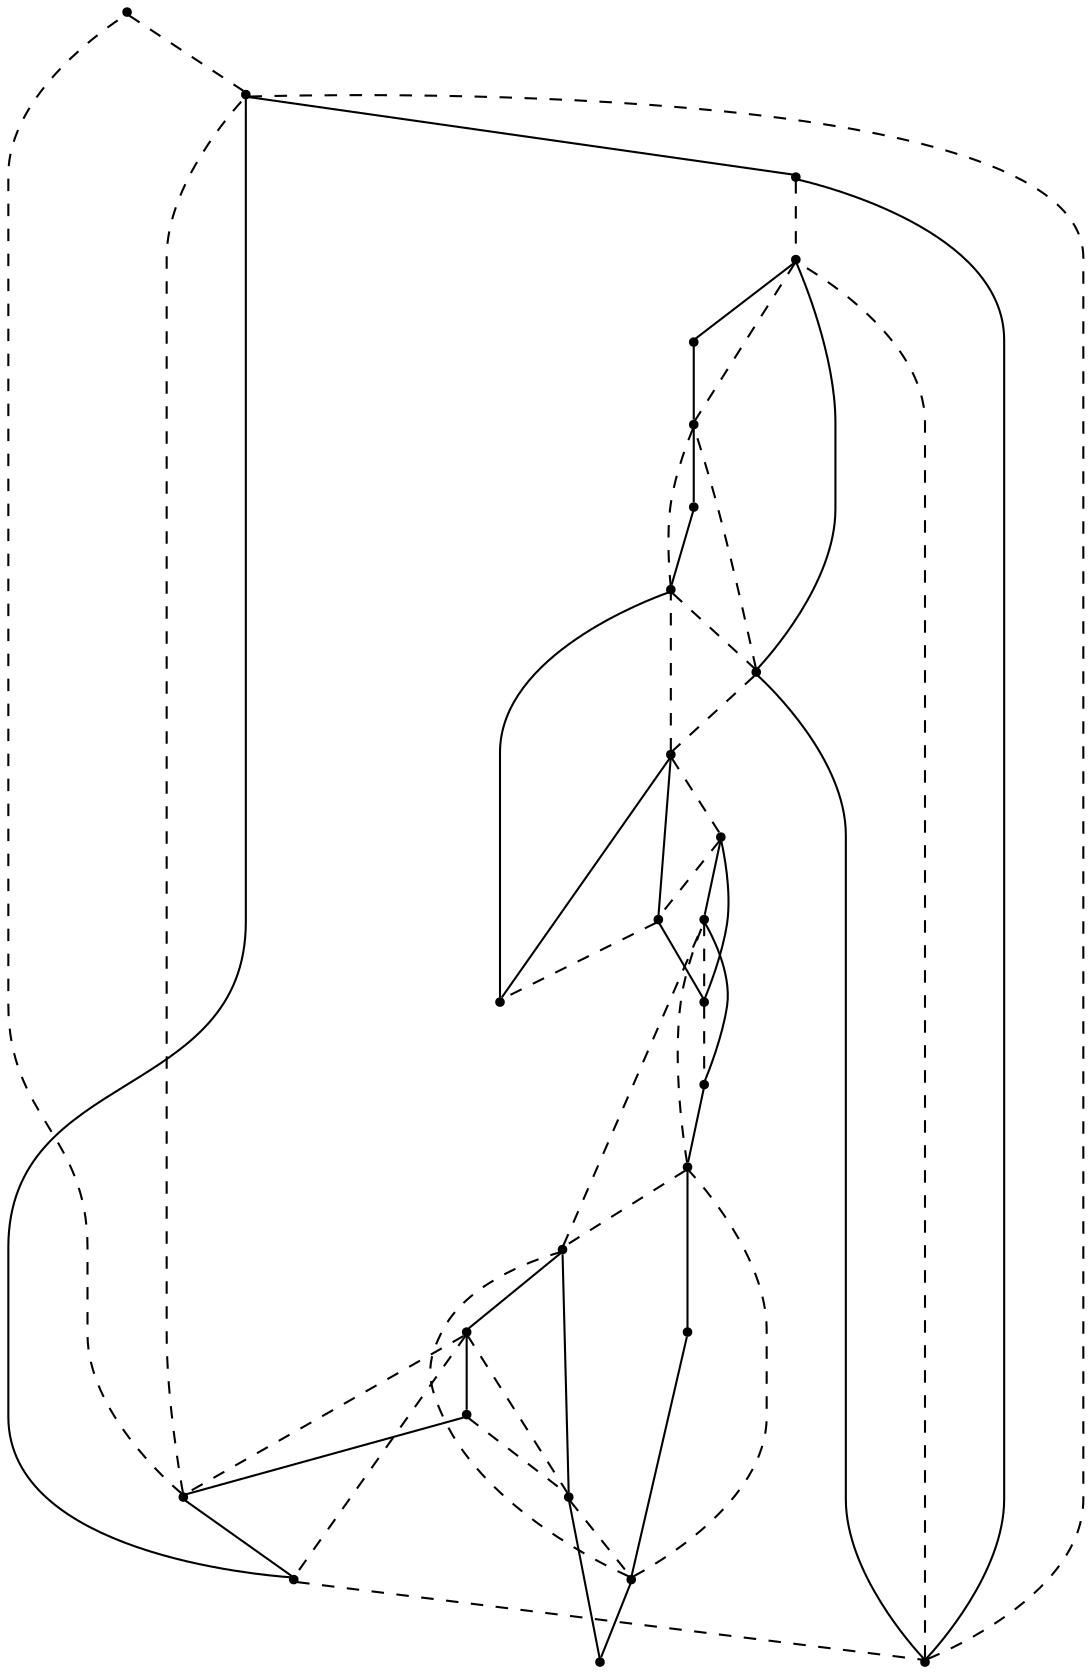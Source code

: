 graph G {
node [
shape=point];
0[label=0];
1[label=1];
2[label=10];
3[label=11];
4[label=12];
5[label=13];
6[label=14];
7[label=15];
8[label=16];
9[label=17];
10[label=18];
11[label=19];
12[label=2];
13[label=20];
14[label=21];
15[label=22];
16[label=23];
17[label=24];
18[label=25];
19[label=26];
20[label=3];
21[label=4];
22[label=5];
23[label=6];
24[label=7];
25[label=8];
26[label=9];
1--12 [style=solid];
12--25 [style=solid];
25--20 [style=solid];
20--21 [style=solid];
21--26 [style=solid];
26--6 [style=solid];
6--2 [style=solid];
2--3 [style=solid];
3--7 [style=solid];
7--15 [style=solid];
15--14 [style=solid];
14--19 [style=solid];
19--13 [style=solid];
13--18 [style=solid];
18--17 [style=solid];
17--11 [style=solid];
11--10 [style=solid];
10--16 [style=solid];
16--9 [style=solid];
9--8 [style=solid];
8--4 [style=solid];
4--22 [style=solid];
22--23 [style=solid];
23--5 [style=solid];
5--24 [style=solid];
24--1 [style=solid];
1--23 [style=dashed];
23--4 [style=dashed];
4--9 [style=dashed];
9--5 [style=dashed];
5--10 [style=dashed];
10--17 [style=dashed];
17--16 [style=dashed];
4--5 [style=dashed];
9--10 [style=dashed];
21--2 [style=dashed];
2--7 [style=dashed];
7--14 [style=dashed];
14--6 [style=dashed];
6--13 [style=dashed];
13--11 [style=dashed];
11--18 [style=dashed];
18--19 [style=dashed];
6--7 [style=dashed];
13--14 [style=dashed];
23--24 [style=dashed];
24--25 [style=dashed];
25--26 [style=dashed];
26--2 [style=dashed];
24--12 [style=dashed];
12--0 [style=dashed];
0--20 [style=dashed];
20--26 [style=dashed];
12--20 [style=dashed];
}
